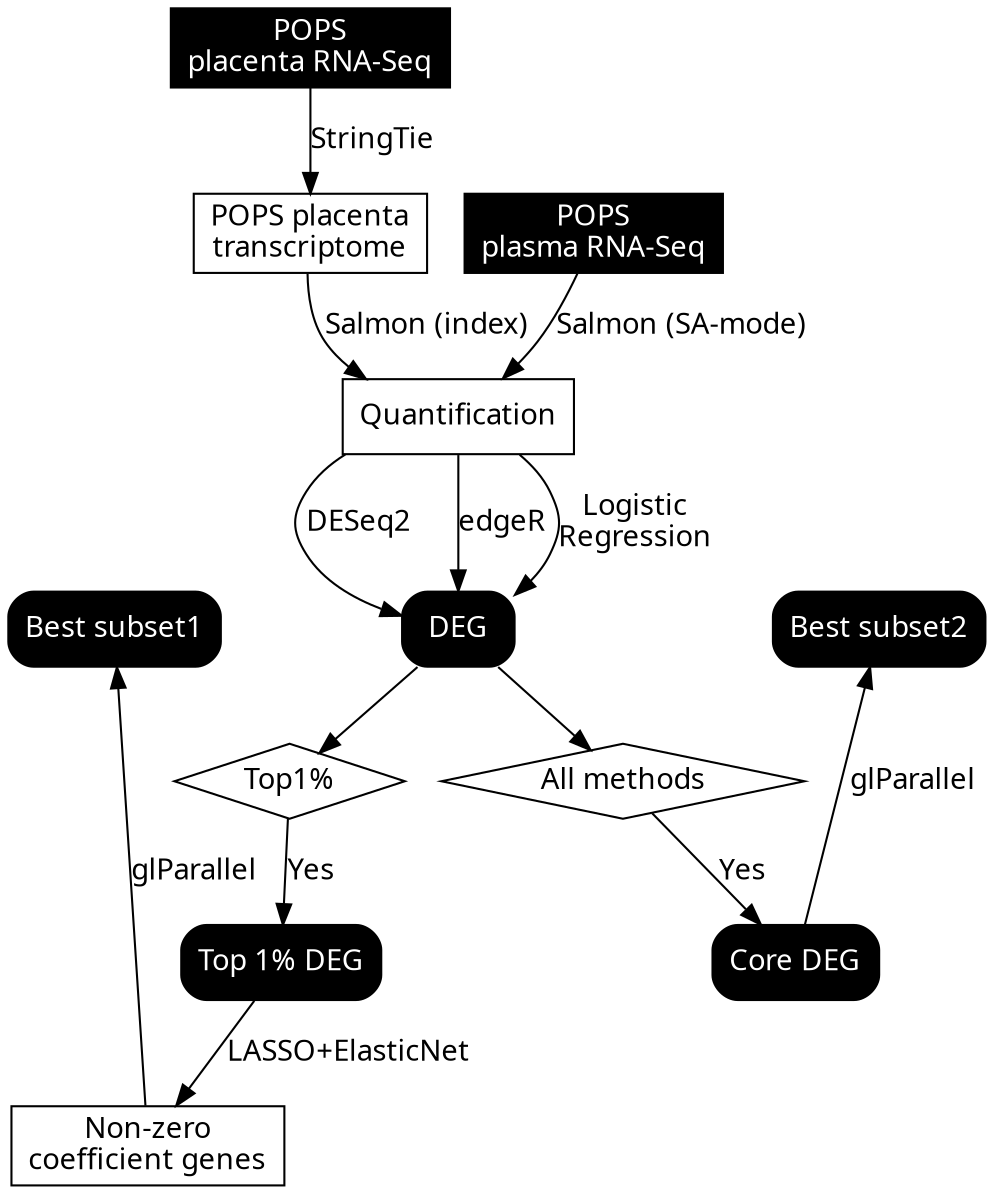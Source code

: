 digraph G {
  /*rankdir=LR; */
  node [fontname = "Handlee", color=black, fontcolor=black];
  edge [fontname = "Handlee", color=black, fontcolor=black];

  placenta[
    label = "POPS\nplacenta RNA-Seq";
    shape = rect;
    style = filled;
    fontcolor = white;
  ];
  plasma [
    label = "POPS\nplasma RNA-Seq";
    shape = rect;
    style = filled;
    fontcolor = white;
  ];
  deg_pops [
    label = "DEG";
    shape = rect;
    style = "rounded,filled";
    fontcolor = white;
  ];
  top1_deg[
    label = "Top 1% DEG";
    shape = rect;
    style = "rounded,filled";
    fontcolor = white;
  ];
  core_deg[
    label = "Core DEG";
    shape = rect;
    style = "rounded,filled";
    fontcolor = white;
  ];
  Non_zero[
    label = "Non-zero\ncoefficient genes";
    shape = rect;
  ];
  subset1 [
    label = "Best subset1";
    shape = rect;
    style = "rounded,filled";
    fontcolor = white;
  ];
  subset2 [
    label = "Best subset2";
    shape = rect;
    style = "rounded,filled";
    fontcolor = white;
  ];
  pops[
    label = "POPS placenta\ntranscriptome";
    shape = rect;
    color = black;
    fontcolor = black;
  ];
  quant_pops [
    label = "Quantification";
    shape = rect;
  ];
  check_top1[
    label = "Top1%";
    shape = diamond;
  ];
  check_all_method[
    label = "All methods";
    shape = diamond;
  ];

  placenta-> pops[label="StringTie"];
  plasma -> quant_pops[label="Salmon (SA-mode)"]
  pops-> quant_pops[label="Salmon (index)"];

  quant_pops-> deg_pops[label="DESeq2"];
  quant_pops-> deg_pops[label="edgeR"];
  quant_pops-> deg_pops[label="Logistic\nRegression"];

  deg_pops-> check_top1;
  check_top1-> top1_deg[label="Yes"];
  top1_deg-> Non_zero[label="LASSO+ElasticNet"];
  Non_zero-> subset1[label="glParallel"];

  deg_pops-> check_all_method;
  check_all_method-> core_deg[label="Yes"];
  core_deg-> subset2[label="glParallel"];


  {rank=same; deg_pops subset1 subset2} 
  /*
  {rank=same; gtex chess placenta} 
*/
}
